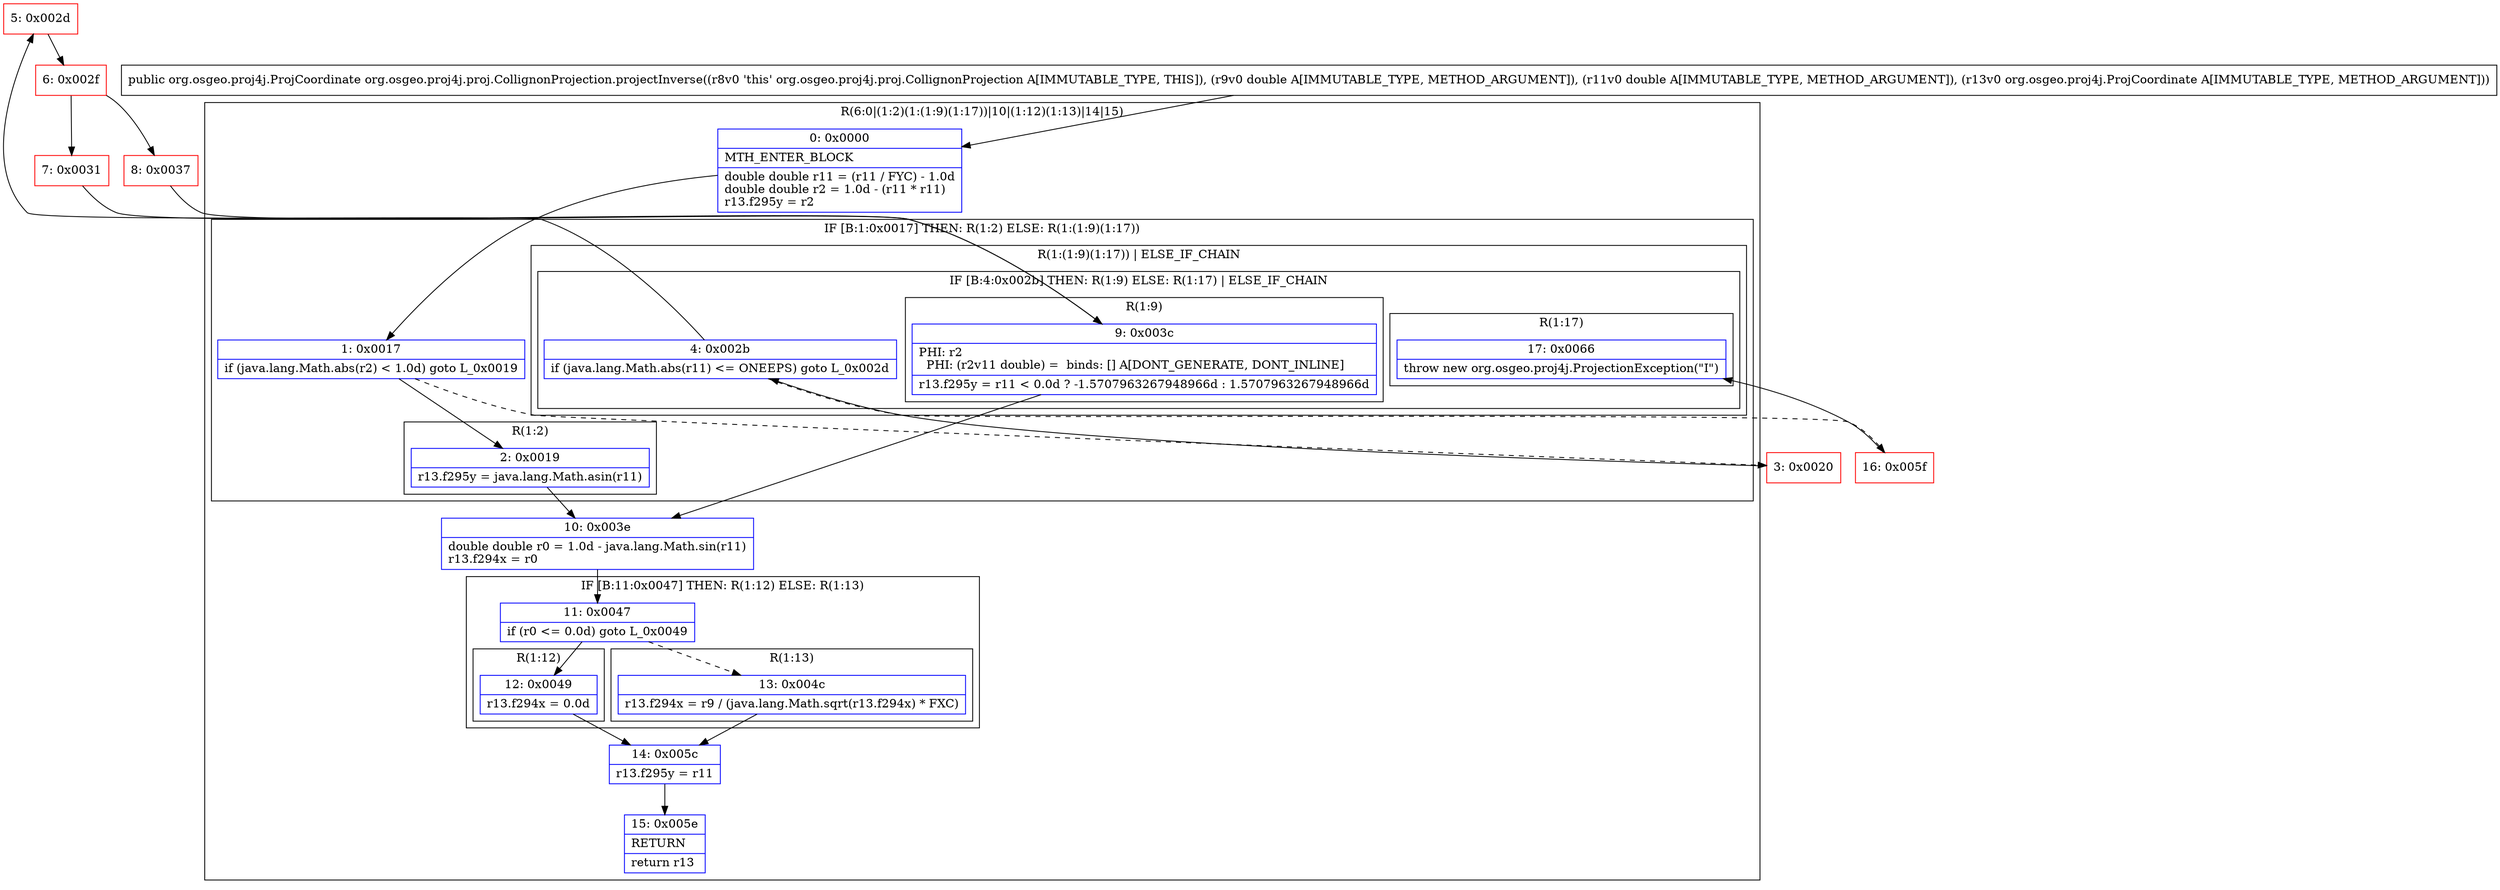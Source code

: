 digraph "CFG fororg.osgeo.proj4j.proj.CollignonProjection.projectInverse(DDLorg\/osgeo\/proj4j\/ProjCoordinate;)Lorg\/osgeo\/proj4j\/ProjCoordinate;" {
subgraph cluster_Region_1162954399 {
label = "R(6:0|(1:2)(1:(1:9)(1:17))|10|(1:12)(1:13)|14|15)";
node [shape=record,color=blue];
Node_0 [shape=record,label="{0\:\ 0x0000|MTH_ENTER_BLOCK\l|double double r11 = (r11 \/ FYC) \- 1.0d\ldouble double r2 = 1.0d \- (r11 * r11)\lr13.f295y = r2\l}"];
subgraph cluster_IfRegion_612915236 {
label = "IF [B:1:0x0017] THEN: R(1:2) ELSE: R(1:(1:9)(1:17))";
node [shape=record,color=blue];
Node_1 [shape=record,label="{1\:\ 0x0017|if (java.lang.Math.abs(r2) \< 1.0d) goto L_0x0019\l}"];
subgraph cluster_Region_1343000605 {
label = "R(1:2)";
node [shape=record,color=blue];
Node_2 [shape=record,label="{2\:\ 0x0019|r13.f295y = java.lang.Math.asin(r11)\l}"];
}
subgraph cluster_Region_1942625313 {
label = "R(1:(1:9)(1:17)) | ELSE_IF_CHAIN\l";
node [shape=record,color=blue];
subgraph cluster_IfRegion_1263552177 {
label = "IF [B:4:0x002b] THEN: R(1:9) ELSE: R(1:17) | ELSE_IF_CHAIN\l";
node [shape=record,color=blue];
Node_4 [shape=record,label="{4\:\ 0x002b|if (java.lang.Math.abs(r11) \<= ONEEPS) goto L_0x002d\l}"];
subgraph cluster_Region_1805819505 {
label = "R(1:9)";
node [shape=record,color=blue];
Node_9 [shape=record,label="{9\:\ 0x003c|PHI: r2 \l  PHI: (r2v11 double) =  binds: [] A[DONT_GENERATE, DONT_INLINE]\l|r13.f295y = r11 \< 0.0d ? \-1.5707963267948966d : 1.5707963267948966d\l}"];
}
subgraph cluster_Region_1474577930 {
label = "R(1:17)";
node [shape=record,color=blue];
Node_17 [shape=record,label="{17\:\ 0x0066|throw new org.osgeo.proj4j.ProjectionException(\"I\")\l}"];
}
}
}
}
Node_10 [shape=record,label="{10\:\ 0x003e|double double r0 = 1.0d \- java.lang.Math.sin(r11)\lr13.f294x = r0\l}"];
subgraph cluster_IfRegion_280017104 {
label = "IF [B:11:0x0047] THEN: R(1:12) ELSE: R(1:13)";
node [shape=record,color=blue];
Node_11 [shape=record,label="{11\:\ 0x0047|if (r0 \<= 0.0d) goto L_0x0049\l}"];
subgraph cluster_Region_135204033 {
label = "R(1:12)";
node [shape=record,color=blue];
Node_12 [shape=record,label="{12\:\ 0x0049|r13.f294x = 0.0d\l}"];
}
subgraph cluster_Region_685539264 {
label = "R(1:13)";
node [shape=record,color=blue];
Node_13 [shape=record,label="{13\:\ 0x004c|r13.f294x = r9 \/ (java.lang.Math.sqrt(r13.f294x) * FXC)\l}"];
}
}
Node_14 [shape=record,label="{14\:\ 0x005c|r13.f295y = r11\l}"];
Node_15 [shape=record,label="{15\:\ 0x005e|RETURN\l|return r13\l}"];
}
Node_3 [shape=record,color=red,label="{3\:\ 0x0020}"];
Node_5 [shape=record,color=red,label="{5\:\ 0x002d}"];
Node_6 [shape=record,color=red,label="{6\:\ 0x002f}"];
Node_7 [shape=record,color=red,label="{7\:\ 0x0031}"];
Node_8 [shape=record,color=red,label="{8\:\ 0x0037}"];
Node_16 [shape=record,color=red,label="{16\:\ 0x005f}"];
MethodNode[shape=record,label="{public org.osgeo.proj4j.ProjCoordinate org.osgeo.proj4j.proj.CollignonProjection.projectInverse((r8v0 'this' org.osgeo.proj4j.proj.CollignonProjection A[IMMUTABLE_TYPE, THIS]), (r9v0 double A[IMMUTABLE_TYPE, METHOD_ARGUMENT]), (r11v0 double A[IMMUTABLE_TYPE, METHOD_ARGUMENT]), (r13v0 org.osgeo.proj4j.ProjCoordinate A[IMMUTABLE_TYPE, METHOD_ARGUMENT])) }"];
MethodNode -> Node_0;
Node_0 -> Node_1;
Node_1 -> Node_2;
Node_1 -> Node_3[style=dashed];
Node_2 -> Node_10;
Node_4 -> Node_5;
Node_4 -> Node_16[style=dashed];
Node_9 -> Node_10;
Node_10 -> Node_11;
Node_11 -> Node_12;
Node_11 -> Node_13[style=dashed];
Node_12 -> Node_14;
Node_13 -> Node_14;
Node_14 -> Node_15;
Node_3 -> Node_4;
Node_5 -> Node_6;
Node_6 -> Node_7;
Node_6 -> Node_8;
Node_7 -> Node_9;
Node_8 -> Node_9;
Node_16 -> Node_17;
}

